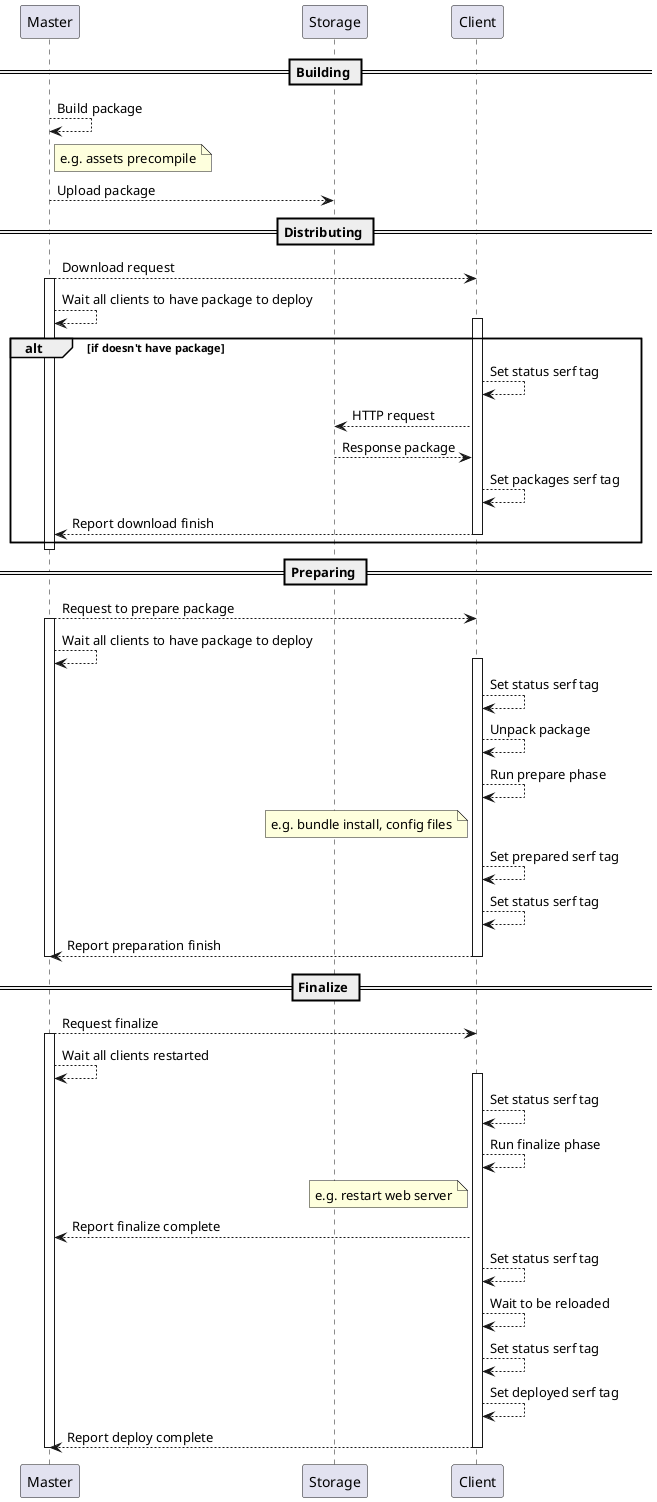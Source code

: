@startuml
== Building ==
Master --> Master: Build package
note right of Master: e.g. assets precompile
Master --> Storage: Upload package

== Distributing ==
Master --> Client: Download request
activate Master
Master --> Master: Wait all clients to have package to deploy

alt if doesn't have package
    activate Client
    Client --> Client: Set status serf tag
    Client --> Storage: HTTP request
    Storage --> Client: Response package
    Client --> Client: Set packages serf tag
    Client --> Master: Report download finish
    deactivate Client
end

deactivate Master

== Preparing ==

Master --> Client: Request to prepare package
activate Master
Master --> Master: Wait all clients to have package to deploy
activate Client
Client --> Client: Set status serf tag
Client --> Client: Unpack package
Client --> Client: Run prepare phase
note left of Client: e.g. bundle install, config files
Client --> Client: Set prepared serf tag
Client --> Client: Set status serf tag
Client --> Master: Report preparation finish
deactivate Client
deactivate Master

== Finalize ==

Master --> Client: Request finalize
activate Master
Master --> Master: Wait all clients restarted
activate Client
Client --> Client: Set status serf tag
Client --> Client: Run finalize phase
note left of Client: e.g. restart web server
Client --> Master: Report finalize complete
Client --> Client: Set status serf tag
Client --> Client: Wait to be reloaded
Client --> Client: Set status serf tag
Client --> Client: Set deployed serf tag
Client --> Master: Report deploy complete
deactivate Client
deactivate Master

@enduml
